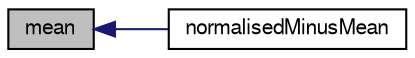 digraph "mean"
{
  bgcolor="transparent";
  edge [fontname="FreeSans",fontsize="10",labelfontname="FreeSans",labelfontsize="10"];
  node [fontname="FreeSans",fontsize="10",shape=record];
  rankdir="LR";
  Node930 [label="mean",height=0.2,width=0.4,color="black", fillcolor="grey75", style="filled", fontcolor="black"];
  Node930 -> Node931 [dir="back",color="midnightblue",fontsize="10",style="solid",fontname="FreeSans"];
  Node931 [label="normalisedMinusMean",height=0.2,width=0.4,color="black",URL="$a24386.html#a5407149a3b21e0eef5784110fe3c105d"];
}
